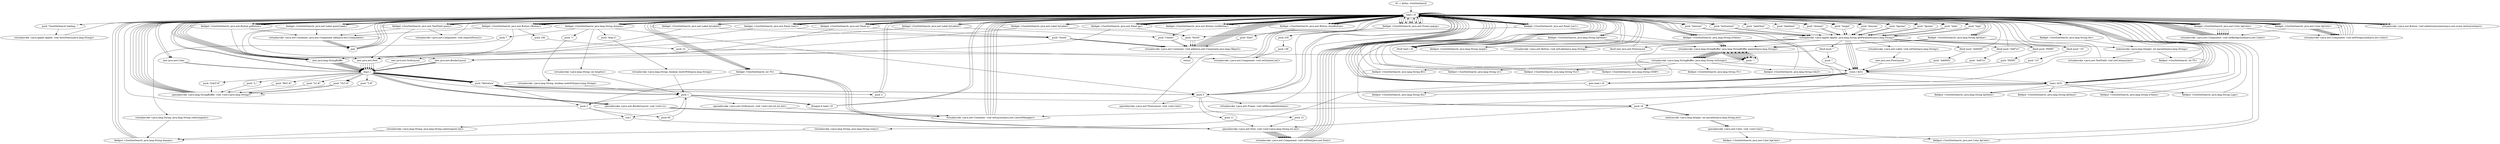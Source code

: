 digraph "" {
    "r0 := @this: GooSiteSearch"
    "load.r r0"
    "r0 := @this: GooSiteSearch"->"load.r r0";
    "push \"GooSiteSearch loading...\""
    "load.r r0"->"push \"GooSiteSearch loading...\"";
    "virtualinvoke <java.applet.Applet: void showStatus(java.lang.String)>"
    "push \"GooSiteSearch loading...\""->"virtualinvoke <java.applet.Applet: void showStatus(java.lang.String)>";
    "virtualinvoke <java.applet.Applet: void showStatus(java.lang.String)>"->"load.r r0";
    "push \"domain\""
    "load.r r0"->"push \"domain\"";
    "virtualinvoke <java.applet.Applet: java.lang.String getParameter(java.lang.String)>"
    "push \"domain\""->"virtualinvoke <java.applet.Applet: java.lang.String getParameter(java.lang.String)>";
    "ifnull load.r r0"
    "virtualinvoke <java.applet.Applet: java.lang.String getParameter(java.lang.String)>"->"ifnull load.r r0";
    "ifnull load.r r0"->"load.r r0";
    "load.r r0"->"load.r r0";
    "load.r r0"->"push \"domain\"";
    "push \"domain\""->"virtualinvoke <java.applet.Applet: java.lang.String getParameter(java.lang.String)>";
    "virtualinvoke <java.lang.String: java.lang.String trim()>"
    "virtualinvoke <java.applet.Applet: java.lang.String getParameter(java.lang.String)>"->"virtualinvoke <java.lang.String: java.lang.String trim()>";
    "fieldput <GooSiteSearch: java.lang.String domain>"
    "virtualinvoke <java.lang.String: java.lang.String trim()>"->"fieldput <GooSiteSearch: java.lang.String domain>";
    "fieldput <GooSiteSearch: java.lang.String domain>"->"load.r r0";
    "fieldget <GooSiteSearch: java.lang.String domain>"
    "load.r r0"->"fieldget <GooSiteSearch: java.lang.String domain>";
    "push \"http://\""
    "fieldget <GooSiteSearch: java.lang.String domain>"->"push \"http://\"";
    "virtualinvoke <java.lang.String: boolean startsWith(java.lang.String)>"
    "push \"http://\""->"virtualinvoke <java.lang.String: boolean startsWith(java.lang.String)>";
    "push 1"
    "virtualinvoke <java.lang.String: boolean startsWith(java.lang.String)>"->"push 1";
    "ifcmpne.b load.r r0"
    "push 1"->"ifcmpne.b load.r r0";
    "ifcmpne.b load.r r0"->"load.r r0";
    "load.r r0"->"load.r r0";
    "load.r r0"->"fieldget <GooSiteSearch: java.lang.String domain>";
    "push 7"
    "fieldget <GooSiteSearch: java.lang.String domain>"->"push 7";
    "virtualinvoke <java.lang.String: java.lang.String substring(int)>"
    "push 7"->"virtualinvoke <java.lang.String: java.lang.String substring(int)>";
    "virtualinvoke <java.lang.String: java.lang.String substring(int)>"->"fieldput <GooSiteSearch: java.lang.String domain>";
    "fieldput <GooSiteSearch: java.lang.String domain>"->"load.r r0";
    "load.r r0"->"fieldget <GooSiteSearch: java.lang.String domain>";
    "push \"/\""
    "fieldget <GooSiteSearch: java.lang.String domain>"->"push \"/\"";
    "virtualinvoke <java.lang.String: boolean endsWith(java.lang.String)>"
    "push \"/\""->"virtualinvoke <java.lang.String: boolean endsWith(java.lang.String)>";
    "virtualinvoke <java.lang.String: boolean endsWith(java.lang.String)>"->"push 1";
    "push 1"->"ifcmpne.b load.r r0";
    "ifcmpne.b load.r r0"->"load.r r0";
    "load.r r0"->"load.r r0";
    "load.r r0"->"fieldget <GooSiteSearch: java.lang.String domain>";
    "push 0"
    "fieldget <GooSiteSearch: java.lang.String domain>"->"push 0";
    "push 0"->"load.r r0";
    "load.r r0"->"fieldget <GooSiteSearch: java.lang.String domain>";
    "virtualinvoke <java.lang.String: int length()>"
    "fieldget <GooSiteSearch: java.lang.String domain>"->"virtualinvoke <java.lang.String: int length()>";
    "virtualinvoke <java.lang.String: int length()>"->"push 1";
    "sub.i"
    "push 1"->"sub.i";
    "virtualinvoke <java.lang.String: java.lang.String substring(int,int)>"
    "sub.i"->"virtualinvoke <java.lang.String: java.lang.String substring(int,int)>";
    "virtualinvoke <java.lang.String: java.lang.String substring(int,int)>"->"fieldput <GooSiteSearch: java.lang.String domain>";
    "fieldput <GooSiteSearch: java.lang.String domain>"->"load.r r0";
    "push \"target\""
    "load.r r0"->"push \"target\"";
    "push \"target\""->"virtualinvoke <java.applet.Applet: java.lang.String getParameter(java.lang.String)>";
    "virtualinvoke <java.applet.Applet: java.lang.String getParameter(java.lang.String)>"->"ifnull load.r r0";
    "ifnull load.r r0"->"load.r r0";
    "load.r r0"->"load.r r0";
    "load.r r0"->"push \"target\"";
    "push \"target\""->"virtualinvoke <java.applet.Applet: java.lang.String getParameter(java.lang.String)>";
    "fieldput <GooSiteSearch: java.lang.String target>"
    "virtualinvoke <java.applet.Applet: java.lang.String getParameter(java.lang.String)>"->"fieldput <GooSiteSearch: java.lang.String target>";
    "fieldput <GooSiteSearch: java.lang.String target>"->"load.r r0";
    "push \"boxsize\""
    "load.r r0"->"push \"boxsize\"";
    "push \"boxsize\""->"virtualinvoke <java.applet.Applet: java.lang.String getParameter(java.lang.String)>";
    "ifnull push \"10\""
    "virtualinvoke <java.applet.Applet: java.lang.String getParameter(java.lang.String)>"->"ifnull push \"10\"";
    "ifnull push \"10\""->"load.r r0";
    "load.r r0"->"push \"boxsize\"";
    "push \"boxsize\""->"virtualinvoke <java.applet.Applet: java.lang.String getParameter(java.lang.String)>";
    "store.r $r51"
    "virtualinvoke <java.applet.Applet: java.lang.String getParameter(java.lang.String)>"->"store.r $r51";
    "goto load.r r0"
    "store.r $r51"->"goto load.r r0";
    "goto load.r r0"->"load.r r0";
    "load.r $r51"
    "load.r r0"->"load.r $r51";
    "fieldput <GooSiteSearch: java.lang.String tbs>"
    "load.r $r51"->"fieldput <GooSiteSearch: java.lang.String tbs>";
    "fieldput <GooSiteSearch: java.lang.String tbs>"->"load.r r0";
    "fieldget <GooSiteSearch: java.awt.TextField query>"
    "load.r r0"->"fieldget <GooSiteSearch: java.awt.TextField query>";
    "fieldget <GooSiteSearch: java.awt.TextField query>"->"load.r r0";
    "fieldget <GooSiteSearch: java.lang.String tbs>"
    "load.r r0"->"fieldget <GooSiteSearch: java.lang.String tbs>";
    "staticinvoke <java.lang.Integer: int parseInt(java.lang.String)>"
    "fieldget <GooSiteSearch: java.lang.String tbs>"->"staticinvoke <java.lang.Integer: int parseInt(java.lang.String)>";
    "virtualinvoke <java.awt.TextField: void setColumns(int)>"
    "staticinvoke <java.lang.Integer: int parseInt(java.lang.String)>"->"virtualinvoke <java.awt.TextField: void setColumns(int)>";
    "virtualinvoke <java.awt.TextField: void setColumns(int)>"->"load.r r0";
    "push \"bgcolor\""
    "load.r r0"->"push \"bgcolor\"";
    "push \"bgcolor\""->"virtualinvoke <java.applet.Applet: java.lang.String getParameter(java.lang.String)>";
    "ifnull push \"f5f5f5\""
    "virtualinvoke <java.applet.Applet: java.lang.String getParameter(java.lang.String)>"->"ifnull push \"f5f5f5\"";
    "ifnull push \"f5f5f5\""->"load.r r0";
    "load.r r0"->"push \"bgcolor\"";
    "push \"bgcolor\""->"virtualinvoke <java.applet.Applet: java.lang.String getParameter(java.lang.String)>";
    "virtualinvoke <java.applet.Applet: java.lang.String getParameter(java.lang.String)>"->"store.r $r51";
    "store.r $r51"->"goto load.r r0";
    "goto load.r r0"->"load.r r0";
    "load.r r0"->"load.r $r51";
    "fieldput <GooSiteSearch: java.lang.String bgValue>"
    "load.r $r51"->"fieldput <GooSiteSearch: java.lang.String bgValue>";
    "fieldput <GooSiteSearch: java.lang.String bgValue>"->"load.r r0";
    "new java.awt.Color"
    "load.r r0"->"new java.awt.Color";
    "dup1.r"
    "new java.awt.Color"->"dup1.r";
    "dup1.r"->"load.r r0";
    "fieldget <GooSiteSearch: java.lang.String bgValue>"
    "load.r r0"->"fieldget <GooSiteSearch: java.lang.String bgValue>";
    "push 16"
    "fieldget <GooSiteSearch: java.lang.String bgValue>"->"push 16";
    "staticinvoke <java.lang.Integer: int parseInt(java.lang.String,int)>"
    "push 16"->"staticinvoke <java.lang.Integer: int parseInt(java.lang.String,int)>";
    "specialinvoke <java.awt.Color: void <init>(int)>"
    "staticinvoke <java.lang.Integer: int parseInt(java.lang.String,int)>"->"specialinvoke <java.awt.Color: void <init>(int)>";
    "fieldput <GooSiteSearch: java.awt.Color bgColor>"
    "specialinvoke <java.awt.Color: void <init>(int)>"->"fieldput <GooSiteSearch: java.awt.Color bgColor>";
    "fieldput <GooSiteSearch: java.awt.Color bgColor>"->"load.r r0";
    "new java.lang.StringBuffer"
    "load.r r0"->"new java.lang.StringBuffer";
    "new java.lang.StringBuffer"->"dup1.r";
    "push \"BGC:#\""
    "dup1.r"->"push \"BGC:#\"";
    "specialinvoke <java.lang.StringBuffer: void <init>(java.lang.String)>"
    "push \"BGC:#\""->"specialinvoke <java.lang.StringBuffer: void <init>(java.lang.String)>";
    "specialinvoke <java.lang.StringBuffer: void <init>(java.lang.String)>"->"load.r r0";
    "load.r r0"->"fieldget <GooSiteSearch: java.lang.String bgValue>";
    "virtualinvoke <java.lang.StringBuffer: java.lang.StringBuffer append(java.lang.String)>"
    "fieldget <GooSiteSearch: java.lang.String bgValue>"->"virtualinvoke <java.lang.StringBuffer: java.lang.StringBuffer append(java.lang.String)>";
    "push \";\""
    "virtualinvoke <java.lang.StringBuffer: java.lang.StringBuffer append(java.lang.String)>"->"push \";\"";
    "push \";\""->"virtualinvoke <java.lang.StringBuffer: java.lang.StringBuffer append(java.lang.String)>";
    "virtualinvoke <java.lang.StringBuffer: java.lang.String toString()>"
    "virtualinvoke <java.lang.StringBuffer: java.lang.StringBuffer append(java.lang.String)>"->"virtualinvoke <java.lang.StringBuffer: java.lang.String toString()>";
    "fieldput <GooSiteSearch: java.lang.String BG>"
    "virtualinvoke <java.lang.StringBuffer: java.lang.String toString()>"->"fieldput <GooSiteSearch: java.lang.String BG>";
    "fieldput <GooSiteSearch: java.lang.String BG>"->"load.r r0";
    "load.r r0"->"load.r r0";
    "fieldget <GooSiteSearch: java.awt.Color bgColor>"
    "load.r r0"->"fieldget <GooSiteSearch: java.awt.Color bgColor>";
    "virtualinvoke <java.awt.Component: void setBackground(java.awt.Color)>"
    "fieldget <GooSiteSearch: java.awt.Color bgColor>"->"virtualinvoke <java.awt.Component: void setBackground(java.awt.Color)>";
    "virtualinvoke <java.awt.Component: void setBackground(java.awt.Color)>"->"load.r r0";
    "push \"fgcolor\""
    "load.r r0"->"push \"fgcolor\"";
    "push \"fgcolor\""->"virtualinvoke <java.applet.Applet: java.lang.String getParameter(java.lang.String)>";
    "ifnull push \"4487cc\""
    "virtualinvoke <java.applet.Applet: java.lang.String getParameter(java.lang.String)>"->"ifnull push \"4487cc\"";
    "ifnull push \"4487cc\""->"load.r r0";
    "load.r r0"->"push \"fgcolor\"";
    "push \"fgcolor\""->"virtualinvoke <java.applet.Applet: java.lang.String getParameter(java.lang.String)>";
    "virtualinvoke <java.applet.Applet: java.lang.String getParameter(java.lang.String)>"->"store.r $r51";
    "store.r $r51"->"goto load.r r0";
    "goto load.r r0"->"load.r r0";
    "load.r r0"->"load.r $r51";
    "fieldput <GooSiteSearch: java.lang.String fgValue>"
    "load.r $r51"->"fieldput <GooSiteSearch: java.lang.String fgValue>";
    "fieldput <GooSiteSearch: java.lang.String fgValue>"->"load.r r0";
    "load.r r0"->"new java.awt.Color";
    "new java.awt.Color"->"dup1.r";
    "dup1.r"->"load.r r0";
    "fieldget <GooSiteSearch: java.lang.String fgValue>"
    "load.r r0"->"fieldget <GooSiteSearch: java.lang.String fgValue>";
    "fieldget <GooSiteSearch: java.lang.String fgValue>"->"push 16";
    "push 16"->"staticinvoke <java.lang.Integer: int parseInt(java.lang.String,int)>";
    "staticinvoke <java.lang.Integer: int parseInt(java.lang.String,int)>"->"specialinvoke <java.awt.Color: void <init>(int)>";
    "fieldput <GooSiteSearch: java.awt.Color fgColor>"
    "specialinvoke <java.awt.Color: void <init>(int)>"->"fieldput <GooSiteSearch: java.awt.Color fgColor>";
    "fieldput <GooSiteSearch: java.awt.Color fgColor>"->"load.r r0";
    "push \"links\""
    "load.r r0"->"push \"links\"";
    "push \"links\""->"virtualinvoke <java.applet.Applet: java.lang.String getParameter(java.lang.String)>";
    "ifnull push \"AA0000\""
    "virtualinvoke <java.applet.Applet: java.lang.String getParameter(java.lang.String)>"->"ifnull push \"AA0000\"";
    "ifnull push \"AA0000\""->"load.r r0";
    "load.r r0"->"push \"links\"";
    "push \"links\""->"virtualinvoke <java.applet.Applet: java.lang.String getParameter(java.lang.String)>";
    "virtualinvoke <java.applet.Applet: java.lang.String getParameter(java.lang.String)>"->"store.r $r51";
    "store.r $r51"->"goto load.r r0";
    "goto load.r r0"->"load.r r0";
    "load.r r0"->"load.r $r51";
    "fieldput <GooSiteSearch: java.lang.String lcValue>"
    "load.r $r51"->"fieldput <GooSiteSearch: java.lang.String lcValue>";
    "fieldput <GooSiteSearch: java.lang.String lcValue>"->"load.r r0";
    "load.r r0"->"new java.lang.StringBuffer";
    "new java.lang.StringBuffer"->"dup1.r";
    "push \"LC:#\""
    "dup1.r"->"push \"LC:#\"";
    "push \"LC:#\""->"specialinvoke <java.lang.StringBuffer: void <init>(java.lang.String)>";
    "specialinvoke <java.lang.StringBuffer: void <init>(java.lang.String)>"->"load.r r0";
    "fieldget <GooSiteSearch: java.lang.String lcValue>"
    "load.r r0"->"fieldget <GooSiteSearch: java.lang.String lcValue>";
    "fieldget <GooSiteSearch: java.lang.String lcValue>"->"virtualinvoke <java.lang.StringBuffer: java.lang.StringBuffer append(java.lang.String)>";
    "virtualinvoke <java.lang.StringBuffer: java.lang.StringBuffer append(java.lang.String)>"->"push \";\"";
    "push \";\""->"virtualinvoke <java.lang.StringBuffer: java.lang.StringBuffer append(java.lang.String)>";
    "virtualinvoke <java.lang.StringBuffer: java.lang.StringBuffer append(java.lang.String)>"->"virtualinvoke <java.lang.StringBuffer: java.lang.String toString()>";
    "fieldput <GooSiteSearch: java.lang.String LC>"
    "virtualinvoke <java.lang.StringBuffer: java.lang.String toString()>"->"fieldput <GooSiteSearch: java.lang.String LC>";
    "fieldput <GooSiteSearch: java.lang.String LC>"->"load.r r0";
    "load.r r0"->"new java.lang.StringBuffer";
    "new java.lang.StringBuffer"->"dup1.r";
    "push \"VLC:#\""
    "dup1.r"->"push \"VLC:#\"";
    "push \"VLC:#\""->"specialinvoke <java.lang.StringBuffer: void <init>(java.lang.String)>";
    "specialinvoke <java.lang.StringBuffer: void <init>(java.lang.String)>"->"load.r r0";
    "load.r r0"->"fieldget <GooSiteSearch: java.lang.String lcValue>";
    "fieldget <GooSiteSearch: java.lang.String lcValue>"->"virtualinvoke <java.lang.StringBuffer: java.lang.StringBuffer append(java.lang.String)>";
    "virtualinvoke <java.lang.StringBuffer: java.lang.StringBuffer append(java.lang.String)>"->"push \";\"";
    "push \";\""->"virtualinvoke <java.lang.StringBuffer: java.lang.StringBuffer append(java.lang.String)>";
    "virtualinvoke <java.lang.StringBuffer: java.lang.StringBuffer append(java.lang.String)>"->"virtualinvoke <java.lang.StringBuffer: java.lang.String toString()>";
    "fieldput <GooSiteSearch: java.lang.String VLC>"
    "virtualinvoke <java.lang.StringBuffer: java.lang.String toString()>"->"fieldput <GooSiteSearch: java.lang.String VLC>";
    "fieldput <GooSiteSearch: java.lang.String VLC>"->"load.r r0";
    "load.r r0"->"new java.lang.StringBuffer";
    "new java.lang.StringBuffer"->"dup1.r";
    "dup1.r"->"push \"VLC:#\"";
    "push \"VLC:#\""->"specialinvoke <java.lang.StringBuffer: void <init>(java.lang.String)>";
    "specialinvoke <java.lang.StringBuffer: void <init>(java.lang.String)>"->"load.r r0";
    "load.r r0"->"fieldget <GooSiteSearch: java.lang.String lcValue>";
    "fieldget <GooSiteSearch: java.lang.String lcValue>"->"virtualinvoke <java.lang.StringBuffer: java.lang.StringBuffer append(java.lang.String)>";
    "virtualinvoke <java.lang.StringBuffer: java.lang.StringBuffer append(java.lang.String)>"->"push \";\"";
    "push \";\""->"virtualinvoke <java.lang.StringBuffer: java.lang.StringBuffer append(java.lang.String)>";
    "virtualinvoke <java.lang.StringBuffer: java.lang.StringBuffer append(java.lang.String)>"->"virtualinvoke <java.lang.StringBuffer: java.lang.String toString()>";
    "fieldput <GooSiteSearch: java.lang.String GIMP>"
    "virtualinvoke <java.lang.StringBuffer: java.lang.String toString()>"->"fieldput <GooSiteSearch: java.lang.String GIMP>";
    "fieldput <GooSiteSearch: java.lang.String GIMP>"->"load.r r0";
    "load.r r0"->"new java.lang.StringBuffer";
    "new java.lang.StringBuffer"->"dup1.r";
    "push \"T:#\""
    "dup1.r"->"push \"T:#\"";
    "push \"T:#\""->"specialinvoke <java.lang.StringBuffer: void <init>(java.lang.String)>";
    "specialinvoke <java.lang.StringBuffer: void <init>(java.lang.String)>"->"load.r r0";
    "load.r r0"->"fieldget <GooSiteSearch: java.lang.String fgValue>";
    "fieldget <GooSiteSearch: java.lang.String fgValue>"->"virtualinvoke <java.lang.StringBuffer: java.lang.StringBuffer append(java.lang.String)>";
    "virtualinvoke <java.lang.StringBuffer: java.lang.StringBuffer append(java.lang.String)>"->"push \";\"";
    "push \";\""->"virtualinvoke <java.lang.StringBuffer: java.lang.StringBuffer append(java.lang.String)>";
    "virtualinvoke <java.lang.StringBuffer: java.lang.StringBuffer append(java.lang.String)>"->"virtualinvoke <java.lang.StringBuffer: java.lang.String toString()>";
    "fieldput <GooSiteSearch: java.lang.String TC>"
    "virtualinvoke <java.lang.StringBuffer: java.lang.String toString()>"->"fieldput <GooSiteSearch: java.lang.String TC>";
    "fieldput <GooSiteSearch: java.lang.String TC>"->"load.r r0";
    "load.r r0"->"new java.lang.StringBuffer";
    "new java.lang.StringBuffer"->"dup1.r";
    "push \"GALT:#\""
    "dup1.r"->"push \"GALT:#\"";
    "push \"GALT:#\""->"specialinvoke <java.lang.StringBuffer: void <init>(java.lang.String)>";
    "specialinvoke <java.lang.StringBuffer: void <init>(java.lang.String)>"->"load.r r0";
    "load.r r0"->"fieldget <GooSiteSearch: java.lang.String fgValue>";
    "fieldget <GooSiteSearch: java.lang.String fgValue>"->"virtualinvoke <java.lang.StringBuffer: java.lang.StringBuffer append(java.lang.String)>";
    "virtualinvoke <java.lang.StringBuffer: java.lang.StringBuffer append(java.lang.String)>"->"push \";\"";
    "push \";\""->"virtualinvoke <java.lang.StringBuffer: java.lang.StringBuffer append(java.lang.String)>";
    "virtualinvoke <java.lang.StringBuffer: java.lang.StringBuffer append(java.lang.String)>"->"virtualinvoke <java.lang.StringBuffer: java.lang.String toString()>";
    "fieldput <GooSiteSearch: java.lang.String GALT>"
    "virtualinvoke <java.lang.StringBuffer: java.lang.String toString()>"->"fieldput <GooSiteSearch: java.lang.String GALT>";
    "fieldput <GooSiteSearch: java.lang.String GALT>"->"load.r r0";
    "push \"logo\""
    "load.r r0"->"push \"logo\"";
    "push \"logo\""->"virtualinvoke <java.applet.Applet: java.lang.String getParameter(java.lang.String)>";
    "ifnull push \"\""
    "virtualinvoke <java.applet.Applet: java.lang.String getParameter(java.lang.String)>"->"ifnull push \"\"";
    "ifnull push \"\""->"new java.lang.StringBuffer";
    "new java.lang.StringBuffer"->"dup1.r";
    "push \"L:\""
    "dup1.r"->"push \"L:\"";
    "push \"L:\""->"specialinvoke <java.lang.StringBuffer: void <init>(java.lang.String)>";
    "specialinvoke <java.lang.StringBuffer: void <init>(java.lang.String)>"->"load.r r0";
    "load.r r0"->"push \"logo\"";
    "push \"logo\""->"virtualinvoke <java.applet.Applet: java.lang.String getParameter(java.lang.String)>";
    "virtualinvoke <java.applet.Applet: java.lang.String getParameter(java.lang.String)>"->"virtualinvoke <java.lang.StringBuffer: java.lang.StringBuffer append(java.lang.String)>";
    "virtualinvoke <java.lang.StringBuffer: java.lang.StringBuffer append(java.lang.String)>"->"push \";\"";
    "push \";\""->"virtualinvoke <java.lang.StringBuffer: java.lang.StringBuffer append(java.lang.String)>";
    "virtualinvoke <java.lang.StringBuffer: java.lang.StringBuffer append(java.lang.String)>"->"virtualinvoke <java.lang.StringBuffer: java.lang.String toString()>";
    "virtualinvoke <java.lang.StringBuffer: java.lang.String toString()>"->"store.r $r51";
    "store.r $r51"->"goto load.r r0";
    "goto load.r r0"->"load.r r0";
    "load.r r0"->"load.r $r51";
    "fieldput <GooSiteSearch: java.lang.String Logo>"
    "load.r $r51"->"fieldput <GooSiteSearch: java.lang.String Logo>";
    "fieldput <GooSiteSearch: java.lang.String Logo>"->"load.r r0";
    "push \"textsize\""
    "load.r r0"->"push \"textsize\"";
    "push \"textsize\""->"virtualinvoke <java.applet.Applet: java.lang.String getParameter(java.lang.String)>";
    "virtualinvoke <java.applet.Applet: java.lang.String getParameter(java.lang.String)>"->"ifnull load.r r0";
    "ifnull load.r r0"->"load.r r0";
    "load.r r0"->"load.r r0";
    "load.r r0"->"push \"textsize\"";
    "push \"textsize\""->"virtualinvoke <java.applet.Applet: java.lang.String getParameter(java.lang.String)>";
    "virtualinvoke <java.applet.Applet: java.lang.String getParameter(java.lang.String)>"->"staticinvoke <java.lang.Integer: int parseInt(java.lang.String)>";
    "fieldput <GooSiteSearch: int TS>"
    "staticinvoke <java.lang.Integer: int parseInt(java.lang.String)>"->"fieldput <GooSiteSearch: int TS>";
    "fieldput <GooSiteSearch: int TS>"->"load.r r0";
    "push \"buttontext\""
    "load.r r0"->"push \"buttontext\"";
    "push \"buttontext\""->"virtualinvoke <java.applet.Applet: java.lang.String getParameter(java.lang.String)>";
    "virtualinvoke <java.applet.Applet: java.lang.String getParameter(java.lang.String)>"->"ifnull load.r r0";
    "ifnull load.r r0"->"load.r r0";
    "fieldget <GooSiteSearch: java.awt.Button goButton>"
    "load.r r0"->"fieldget <GooSiteSearch: java.awt.Button goButton>";
    "fieldget <GooSiteSearch: java.awt.Button goButton>"->"load.r r0";
    "load.r r0"->"push \"buttontext\"";
    "push \"buttontext\""->"virtualinvoke <java.applet.Applet: java.lang.String getParameter(java.lang.String)>";
    "virtualinvoke <java.awt.Button: void setLabel(java.lang.String)>"
    "virtualinvoke <java.applet.Applet: java.lang.String getParameter(java.lang.String)>"->"virtualinvoke <java.awt.Button: void setLabel(java.lang.String)>";
    "virtualinvoke <java.awt.Button: void setLabel(java.lang.String)>"->"load.r r0";
    "push \"labelText\""
    "load.r r0"->"push \"labelText\"";
    "push \"labelText\""->"virtualinvoke <java.applet.Applet: java.lang.String getParameter(java.lang.String)>";
    "ifnull new java.awt.FlowLayout"
    "virtualinvoke <java.applet.Applet: java.lang.String getParameter(java.lang.String)>"->"ifnull new java.awt.FlowLayout";
    "ifnull new java.awt.FlowLayout"->"load.r r0";
    "fieldget <GooSiteSearch: java.awt.Label queryLabel>"
    "load.r r0"->"fieldget <GooSiteSearch: java.awt.Label queryLabel>";
    "fieldget <GooSiteSearch: java.awt.Label queryLabel>"->"load.r r0";
    "push \"labeltext\""
    "load.r r0"->"push \"labeltext\"";
    "push \"labeltext\""->"virtualinvoke <java.applet.Applet: java.lang.String getParameter(java.lang.String)>";
    "virtualinvoke <java.awt.Label: void setText(java.lang.String)>"
    "virtualinvoke <java.applet.Applet: java.lang.String getParameter(java.lang.String)>"->"virtualinvoke <java.awt.Label: void setText(java.lang.String)>";
    "new java.awt.FlowLayout"
    "virtualinvoke <java.awt.Label: void setText(java.lang.String)>"->"new java.awt.FlowLayout";
    "new java.awt.FlowLayout"->"store.r $r51";
    "store.r $r51"->"load.r $r51";
    "load.r $r51"->"push 0";
    "specialinvoke <java.awt.FlowLayout: void <init>(int)>"
    "push 0"->"specialinvoke <java.awt.FlowLayout: void <init>(int)>";
    "specialinvoke <java.awt.FlowLayout: void <init>(int)>"->"load.r r0";
    "fieldget <GooSiteSearch: java.awt.Panel row1>"
    "load.r r0"->"fieldget <GooSiteSearch: java.awt.Panel row1>";
    "fieldget <GooSiteSearch: java.awt.Panel row1>"->"load.r $r51";
    "virtualinvoke <java.awt.Container: void setLayout(java.awt.LayoutManager)>"
    "load.r $r51"->"virtualinvoke <java.awt.Container: void setLayout(java.awt.LayoutManager)>";
    "virtualinvoke <java.awt.Container: void setLayout(java.awt.LayoutManager)>"->"load.r r0";
    "load.r r0"->"fieldget <GooSiteSearch: java.awt.Label queryLabel>";
    "new java.awt.Font"
    "fieldget <GooSiteSearch: java.awt.Label queryLabel>"->"new java.awt.Font";
    "new java.awt.Font"->"dup1.r";
    "push \"Helvetica\""
    "dup1.r"->"push \"Helvetica\"";
    "push 3"
    "push \"Helvetica\""->"push 3";
    "push 3"->"load.r r0";
    "fieldget <GooSiteSearch: int TS>"
    "load.r r0"->"fieldget <GooSiteSearch: int TS>";
    "specialinvoke <java.awt.Font: void <init>(java.lang.String,int,int)>"
    "fieldget <GooSiteSearch: int TS>"->"specialinvoke <java.awt.Font: void <init>(java.lang.String,int,int)>";
    "virtualinvoke <java.awt.Component: void setFont(java.awt.Font)>"
    "specialinvoke <java.awt.Font: void <init>(java.lang.String,int,int)>"->"virtualinvoke <java.awt.Component: void setFont(java.awt.Font)>";
    "virtualinvoke <java.awt.Component: void setFont(java.awt.Font)>"->"load.r r0";
    "load.r r0"->"fieldget <GooSiteSearch: java.awt.Panel row1>";
    "fieldget <GooSiteSearch: java.awt.Panel row1>"->"load.r r0";
    "load.r r0"->"fieldget <GooSiteSearch: java.awt.Label queryLabel>";
    "virtualinvoke <java.awt.Container: java.awt.Component add(java.awt.Component)>"
    "fieldget <GooSiteSearch: java.awt.Label queryLabel>"->"virtualinvoke <java.awt.Container: java.awt.Component add(java.awt.Component)>";
    "pop"
    "virtualinvoke <java.awt.Container: java.awt.Component add(java.awt.Component)>"->"pop";
    "pop"->"load.r r0";
    "load.r r0"->"fieldget <GooSiteSearch: java.awt.TextField query>";
    "fieldget <GooSiteSearch: java.awt.TextField query>"->"new java.awt.Font";
    "new java.awt.Font"->"dup1.r";
    "dup1.r"->"push \"Helvetica\"";
    "push \"Helvetica\""->"push 0";
    "push 0"->"load.r r0";
    "load.r r0"->"fieldget <GooSiteSearch: int TS>";
    "fieldget <GooSiteSearch: int TS>"->"specialinvoke <java.awt.Font: void <init>(java.lang.String,int,int)>";
    "specialinvoke <java.awt.Font: void <init>(java.lang.String,int,int)>"->"virtualinvoke <java.awt.Component: void setFont(java.awt.Font)>";
    "virtualinvoke <java.awt.Component: void setFont(java.awt.Font)>"->"load.r r0";
    "load.r r0"->"fieldget <GooSiteSearch: java.awt.Panel row1>";
    "fieldget <GooSiteSearch: java.awt.Panel row1>"->"load.r r0";
    "load.r r0"->"fieldget <GooSiteSearch: java.awt.TextField query>";
    "fieldget <GooSiteSearch: java.awt.TextField query>"->"virtualinvoke <java.awt.Container: java.awt.Component add(java.awt.Component)>";
    "virtualinvoke <java.awt.Container: java.awt.Component add(java.awt.Component)>"->"pop";
    "pop"->"load.r r0";
    "fieldget <GooSiteSearch: java.awt.Panel row2>"
    "load.r r0"->"fieldget <GooSiteSearch: java.awt.Panel row2>";
    "new java.awt.GridLayout"
    "fieldget <GooSiteSearch: java.awt.Panel row2>"->"new java.awt.GridLayout";
    "new java.awt.GridLayout"->"dup1.r";
    "dup1.r"->"push 1";
    "push 2"
    "push 1"->"push 2";
    "push 60"
    "push 2"->"push 60";
    "push 60"->"push 1";
    "specialinvoke <java.awt.GridLayout: void <init>(int,int,int,int)>"
    "push 1"->"specialinvoke <java.awt.GridLayout: void <init>(int,int,int,int)>";
    "specialinvoke <java.awt.GridLayout: void <init>(int,int,int,int)>"->"virtualinvoke <java.awt.Container: void setLayout(java.awt.LayoutManager)>";
    "virtualinvoke <java.awt.Container: void setLayout(java.awt.LayoutManager)>"->"load.r r0";
    "load.r r0"->"fieldget <GooSiteSearch: java.awt.Button goButton>";
    "fieldget <GooSiteSearch: java.awt.Button goButton>"->"new java.awt.Font";
    "new java.awt.Font"->"dup1.r";
    "dup1.r"->"push \"Helvetica\"";
    "push \"Helvetica\""->"push 3";
    "push 3"->"load.r r0";
    "load.r r0"->"fieldget <GooSiteSearch: int TS>";
    "fieldget <GooSiteSearch: int TS>"->"specialinvoke <java.awt.Font: void <init>(java.lang.String,int,int)>";
    "specialinvoke <java.awt.Font: void <init>(java.lang.String,int,int)>"->"virtualinvoke <java.awt.Component: void setFont(java.awt.Font)>";
    "virtualinvoke <java.awt.Component: void setFont(java.awt.Font)>"->"load.r r0";
    "fieldget <GooSiteSearch: java.awt.Button vButton>"
    "load.r r0"->"fieldget <GooSiteSearch: java.awt.Button vButton>";
    "fieldget <GooSiteSearch: java.awt.Button vButton>"->"new java.awt.Font";
    "new java.awt.Font"->"dup1.r";
    "dup1.r"->"push \"Helvetica\"";
    "push \"Helvetica\""->"push 2";
    "push 2"->"load.r r0";
    "load.r r0"->"fieldget <GooSiteSearch: int TS>";
    "fieldget <GooSiteSearch: int TS>"->"push 2";
    "push 2"->"sub.i";
    "sub.i"->"specialinvoke <java.awt.Font: void <init>(java.lang.String,int,int)>";
    "specialinvoke <java.awt.Font: void <init>(java.lang.String,int,int)>"->"virtualinvoke <java.awt.Component: void setFont(java.awt.Font)>";
    "virtualinvoke <java.awt.Component: void setFont(java.awt.Font)>"->"load.r r0";
    "load.r r0"->"fieldget <GooSiteSearch: java.awt.Panel row2>";
    "fieldget <GooSiteSearch: java.awt.Panel row2>"->"load.r r0";
    "load.r r0"->"fieldget <GooSiteSearch: java.awt.Button vButton>";
    "fieldget <GooSiteSearch: java.awt.Button vButton>"->"virtualinvoke <java.awt.Container: java.awt.Component add(java.awt.Component)>";
    "virtualinvoke <java.awt.Container: java.awt.Component add(java.awt.Component)>"->"pop";
    "pop"->"load.r r0";
    "load.r r0"->"fieldget <GooSiteSearch: java.awt.Panel row2>";
    "fieldget <GooSiteSearch: java.awt.Panel row2>"->"load.r r0";
    "load.r r0"->"fieldget <GooSiteSearch: java.awt.Button goButton>";
    "fieldget <GooSiteSearch: java.awt.Button goButton>"->"virtualinvoke <java.awt.Container: java.awt.Component add(java.awt.Component)>";
    "virtualinvoke <java.awt.Container: java.awt.Component add(java.awt.Component)>"->"pop";
    "pop"->"load.r r0";
    "fieldget <GooSiteSearch: java.awt.Panel p>"
    "load.r r0"->"fieldget <GooSiteSearch: java.awt.Panel p>";
    "new java.awt.BorderLayout"
    "fieldget <GooSiteSearch: java.awt.Panel p>"->"new java.awt.BorderLayout";
    "new java.awt.BorderLayout"->"dup1.r";
    "specialinvoke <java.awt.BorderLayout: void <init>()>"
    "dup1.r"->"specialinvoke <java.awt.BorderLayout: void <init>()>";
    "specialinvoke <java.awt.BorderLayout: void <init>()>"->"virtualinvoke <java.awt.Container: void setLayout(java.awt.LayoutManager)>";
    "virtualinvoke <java.awt.Container: void setLayout(java.awt.LayoutManager)>"->"load.r r0";
    "load.r r0"->"fieldget <GooSiteSearch: java.awt.Panel p>";
    "fieldget <GooSiteSearch: java.awt.Panel p>"->"load.r r0";
    "load.r r0"->"fieldget <GooSiteSearch: java.awt.Panel row1>";
    "push \"North\""
    "fieldget <GooSiteSearch: java.awt.Panel row1>"->"push \"North\"";
    "virtualinvoke <java.awt.Container: void add(java.awt.Component,java.lang.Object)>"
    "push \"North\""->"virtualinvoke <java.awt.Container: void add(java.awt.Component,java.lang.Object)>";
    "virtualinvoke <java.awt.Container: void add(java.awt.Component,java.lang.Object)>"->"load.r r0";
    "load.r r0"->"fieldget <GooSiteSearch: java.awt.Panel p>";
    "fieldget <GooSiteSearch: java.awt.Panel p>"->"load.r r0";
    "load.r r0"->"fieldget <GooSiteSearch: java.awt.Panel row2>";
    "push \"South\""
    "fieldget <GooSiteSearch: java.awt.Panel row2>"->"push \"South\"";
    "push \"South\""->"virtualinvoke <java.awt.Container: void add(java.awt.Component,java.lang.Object)>";
    "virtualinvoke <java.awt.Container: void add(java.awt.Component,java.lang.Object)>"->"load.r r0";
    "load.r r0"->"new java.awt.BorderLayout";
    "new java.awt.BorderLayout"->"dup1.r";
    "dup1.r"->"specialinvoke <java.awt.BorderLayout: void <init>()>";
    "specialinvoke <java.awt.BorderLayout: void <init>()>"->"virtualinvoke <java.awt.Container: void setLayout(java.awt.LayoutManager)>";
    "virtualinvoke <java.awt.Container: void setLayout(java.awt.LayoutManager)>"->"load.r r0";
    "load.r r0"->"load.r r0";
    "load.r r0"->"fieldget <GooSiteSearch: java.awt.Panel p>";
    "fieldget <GooSiteSearch: java.awt.Panel p>"->"push \"South\"";
    "push \"South\""->"virtualinvoke <java.awt.Container: void add(java.awt.Component,java.lang.Object)>";
    "virtualinvoke <java.awt.Container: void add(java.awt.Component,java.lang.Object)>"->"load.r r0";
    "load.r r0"->"fieldget <GooSiteSearch: java.awt.Button goButton>";
    "fieldget <GooSiteSearch: java.awt.Button goButton>"->"load.r r0";
    "virtualinvoke <java.awt.Button: void addActionListener(java.awt.event.ActionListener)>"
    "load.r r0"->"virtualinvoke <java.awt.Button: void addActionListener(java.awt.event.ActionListener)>";
    "virtualinvoke <java.awt.Button: void addActionListener(java.awt.event.ActionListener)>"->"load.r r0";
    "load.r r0"->"fieldget <GooSiteSearch: java.awt.Button vButton>";
    "fieldget <GooSiteSearch: java.awt.Button vButton>"->"load.r r0";
    "load.r r0"->"virtualinvoke <java.awt.Button: void addActionListener(java.awt.event.ActionListener)>";
    "virtualinvoke <java.awt.Button: void addActionListener(java.awt.event.ActionListener)>"->"load.r r0";
    "fieldget <GooSiteSearch: java.awt.Button visitButton>"
    "load.r r0"->"fieldget <GooSiteSearch: java.awt.Button visitButton>";
    "fieldget <GooSiteSearch: java.awt.Button visitButton>"->"load.r r0";
    "load.r r0"->"virtualinvoke <java.awt.Button: void addActionListener(java.awt.event.ActionListener)>";
    "virtualinvoke <java.awt.Button: void addActionListener(java.awt.event.ActionListener)>"->"load.r r0";
    "fieldget <GooSiteSearch: java.awt.Button closeButton>"
    "load.r r0"->"fieldget <GooSiteSearch: java.awt.Button closeButton>";
    "fieldget <GooSiteSearch: java.awt.Button closeButton>"->"load.r r0";
    "load.r r0"->"virtualinvoke <java.awt.Button: void addActionListener(java.awt.event.ActionListener)>";
    "virtualinvoke <java.awt.Button: void addActionListener(java.awt.event.ActionListener)>"->"load.r r0";
    "load.r r0"->"load.r r0";
    "load.r r0"->"fieldget <GooSiteSearch: java.awt.Color bgColor>";
    "fieldget <GooSiteSearch: java.awt.Color bgColor>"->"virtualinvoke <java.awt.Component: void setBackground(java.awt.Color)>";
    "virtualinvoke <java.awt.Component: void setBackground(java.awt.Color)>"->"load.r r0";
    "load.r r0"->"load.r r0";
    "fieldget <GooSiteSearch: java.awt.Color fgColor>"
    "load.r r0"->"fieldget <GooSiteSearch: java.awt.Color fgColor>";
    "virtualinvoke <java.awt.Component: void setForeground(java.awt.Color)>"
    "fieldget <GooSiteSearch: java.awt.Color fgColor>"->"virtualinvoke <java.awt.Component: void setForeground(java.awt.Color)>";
    "virtualinvoke <java.awt.Component: void setForeground(java.awt.Color)>"->"load.r r0";
    "load.r r0"->"fieldget <GooSiteSearch: java.awt.Button goButton>";
    "fieldget <GooSiteSearch: java.awt.Button goButton>"->"load.r r0";
    "load.r r0"->"fieldget <GooSiteSearch: java.awt.Color fgColor>";
    "fieldget <GooSiteSearch: java.awt.Color fgColor>"->"virtualinvoke <java.awt.Component: void setBackground(java.awt.Color)>";
    "virtualinvoke <java.awt.Component: void setBackground(java.awt.Color)>"->"load.r r0";
    "load.r r0"->"fieldget <GooSiteSearch: java.awt.Button goButton>";
    "fieldget <GooSiteSearch: java.awt.Button goButton>"->"load.r r0";
    "load.r r0"->"fieldget <GooSiteSearch: java.awt.Color bgColor>";
    "fieldget <GooSiteSearch: java.awt.Color bgColor>"->"virtualinvoke <java.awt.Component: void setForeground(java.awt.Color)>";
    "virtualinvoke <java.awt.Component: void setForeground(java.awt.Color)>"->"load.r r0";
    "load.r r0"->"fieldget <GooSiteSearch: java.awt.Button vButton>";
    "fieldget <GooSiteSearch: java.awt.Button vButton>"->"load.r r0";
    "load.r r0"->"fieldget <GooSiteSearch: java.awt.Color bgColor>";
    "fieldget <GooSiteSearch: java.awt.Color bgColor>"->"virtualinvoke <java.awt.Component: void setBackground(java.awt.Color)>";
    "virtualinvoke <java.awt.Component: void setBackground(java.awt.Color)>"->"load.r r0";
    "load.r r0"->"fieldget <GooSiteSearch: java.awt.Button vButton>";
    "fieldget <GooSiteSearch: java.awt.Button vButton>"->"load.r r0";
    "load.r r0"->"fieldget <GooSiteSearch: java.awt.Color fgColor>";
    "fieldget <GooSiteSearch: java.awt.Color fgColor>"->"virtualinvoke <java.awt.Component: void setForeground(java.awt.Color)>";
    "virtualinvoke <java.awt.Component: void setForeground(java.awt.Color)>"->"load.r r0";
    "load.r r0"->"fieldget <GooSiteSearch: java.awt.Button vButton>";
    "push 100"
    "fieldget <GooSiteSearch: java.awt.Button vButton>"->"push 100";
    "push 15"
    "push 100"->"push 15";
    "virtualinvoke <java.awt.Component: void setSize(int,int)>"
    "push 15"->"virtualinvoke <java.awt.Component: void setSize(int,int)>";
    "virtualinvoke <java.awt.Component: void setSize(int,int)>"->"load.r r0";
    "load.r r0"->"fieldget <GooSiteSearch: java.awt.TextField query>";
    "virtualinvoke <java.awt.Component: void requestFocus()>"
    "fieldget <GooSiteSearch: java.awt.TextField query>"->"virtualinvoke <java.awt.Component: void requestFocus()>";
    "virtualinvoke <java.awt.Component: void requestFocus()>"->"load.r r0";
    "fieldget <GooSiteSearch: java.awt.Panel pp>"
    "load.r r0"->"fieldget <GooSiteSearch: java.awt.Panel pp>";
    "fieldget <GooSiteSearch: java.awt.Panel pp>"->"new java.awt.BorderLayout";
    "new java.awt.BorderLayout"->"dup1.r";
    "dup1.r"->"specialinvoke <java.awt.BorderLayout: void <init>()>";
    "specialinvoke <java.awt.BorderLayout: void <init>()>"->"virtualinvoke <java.awt.Container: void setLayout(java.awt.LayoutManager)>";
    "virtualinvoke <java.awt.Container: void setLayout(java.awt.LayoutManager)>"->"load.r r0";
    "fieldget <GooSiteSearch: java.awt.Frame popup>"
    "load.r r0"->"fieldget <GooSiteSearch: java.awt.Frame popup>";
    "push 230"
    "fieldget <GooSiteSearch: java.awt.Frame popup>"->"push 230";
    "push 138"
    "push 230"->"push 138";
    "push 138"->"virtualinvoke <java.awt.Component: void setSize(int,int)>";
    "virtualinvoke <java.awt.Component: void setSize(int,int)>"->"load.r r0";
    "load.r r0"->"fieldget <GooSiteSearch: java.awt.Frame popup>";
    "fieldget <GooSiteSearch: java.awt.Frame popup>"->"load.r r0";
    "load.r r0"->"fieldget <GooSiteSearch: java.awt.Color bgColor>";
    "fieldget <GooSiteSearch: java.awt.Color bgColor>"->"virtualinvoke <java.awt.Component: void setBackground(java.awt.Color)>";
    "virtualinvoke <java.awt.Component: void setBackground(java.awt.Color)>"->"load.r r0";
    "load.r r0"->"fieldget <GooSiteSearch: java.awt.Frame popup>";
    "fieldget <GooSiteSearch: java.awt.Frame popup>"->"load.r r0";
    "load.r r0"->"fieldget <GooSiteSearch: java.awt.Color fgColor>";
    "fieldget <GooSiteSearch: java.awt.Color fgColor>"->"virtualinvoke <java.awt.Component: void setForeground(java.awt.Color)>";
    "virtualinvoke <java.awt.Component: void setForeground(java.awt.Color)>"->"load.r r0";
    "load.r r0"->"fieldget <GooSiteSearch: java.awt.Frame popup>";
    "fieldget <GooSiteSearch: java.awt.Frame popup>"->"push 0";
    "virtualinvoke <java.awt.Frame: void setResizable(boolean)>"
    "push 0"->"virtualinvoke <java.awt.Frame: void setResizable(boolean)>";
    "virtualinvoke <java.awt.Frame: void setResizable(boolean)>"->"load.r r0";
    "fieldget <GooSiteSearch: java.awt.Label byLabel>"
    "load.r r0"->"fieldget <GooSiteSearch: java.awt.Label byLabel>";
    "fieldget <GooSiteSearch: java.awt.Label byLabel>"->"new java.awt.Font";
    "new java.awt.Font"->"dup1.r";
    "dup1.r"->"push \"Helvetica\"";
    "push \"Helvetica\""->"push 1";
    "push 1"->"push 16";
    "push 16"->"specialinvoke <java.awt.Font: void <init>(java.lang.String,int,int)>";
    "specialinvoke <java.awt.Font: void <init>(java.lang.String,int,int)>"->"virtualinvoke <java.awt.Component: void setFont(java.awt.Font)>";
    "virtualinvoke <java.awt.Component: void setFont(java.awt.Font)>"->"load.r r0";
    "fieldget <GooSiteSearch: java.awt.Label byLabel2>"
    "load.r r0"->"fieldget <GooSiteSearch: java.awt.Label byLabel2>";
    "fieldget <GooSiteSearch: java.awt.Label byLabel2>"->"new java.awt.Font";
    "new java.awt.Font"->"dup1.r";
    "dup1.r"->"push \"Helvetica\"";
    "push \"Helvetica\""->"push 0";
    "push 13"
    "push 0"->"push 13";
    "push 13"->"specialinvoke <java.awt.Font: void <init>(java.lang.String,int,int)>";
    "specialinvoke <java.awt.Font: void <init>(java.lang.String,int,int)>"->"virtualinvoke <java.awt.Component: void setFont(java.awt.Font)>";
    "virtualinvoke <java.awt.Component: void setFont(java.awt.Font)>"->"load.r r0";
    "fieldget <GooSiteSearch: java.awt.Label byLabel3>"
    "load.r r0"->"fieldget <GooSiteSearch: java.awt.Label byLabel3>";
    "fieldget <GooSiteSearch: java.awt.Label byLabel3>"->"new java.awt.Font";
    "new java.awt.Font"->"dup1.r";
    "dup1.r"->"push \"Helvetica\"";
    "push \"Helvetica\""->"push 0";
    "push 11"
    "push 0"->"push 11";
    "push 11"->"specialinvoke <java.awt.Font: void <init>(java.lang.String,int,int)>";
    "specialinvoke <java.awt.Font: void <init>(java.lang.String,int,int)>"->"virtualinvoke <java.awt.Component: void setFont(java.awt.Font)>";
    "virtualinvoke <java.awt.Component: void setFont(java.awt.Font)>"->"load.r r0";
    "load.r r0"->"fieldget <GooSiteSearch: java.awt.Button visitButton>";
    "fieldget <GooSiteSearch: java.awt.Button visitButton>"->"load.r r0";
    "load.r r0"->"fieldget <GooSiteSearch: java.awt.Color bgColor>";
    "fieldget <GooSiteSearch: java.awt.Color bgColor>"->"virtualinvoke <java.awt.Component: void setBackground(java.awt.Color)>";
    "virtualinvoke <java.awt.Component: void setBackground(java.awt.Color)>"->"load.r r0";
    "load.r r0"->"fieldget <GooSiteSearch: java.awt.Button visitButton>";
    "fieldget <GooSiteSearch: java.awt.Button visitButton>"->"load.r r0";
    "load.r r0"->"fieldget <GooSiteSearch: java.awt.Color fgColor>";
    "fieldget <GooSiteSearch: java.awt.Color fgColor>"->"virtualinvoke <java.awt.Component: void setForeground(java.awt.Color)>";
    "virtualinvoke <java.awt.Component: void setForeground(java.awt.Color)>"->"load.r r0";
    "load.r r0"->"fieldget <GooSiteSearch: java.awt.Button closeButton>";
    "fieldget <GooSiteSearch: java.awt.Button closeButton>"->"load.r r0";
    "load.r r0"->"fieldget <GooSiteSearch: java.awt.Color bgColor>";
    "fieldget <GooSiteSearch: java.awt.Color bgColor>"->"virtualinvoke <java.awt.Component: void setBackground(java.awt.Color)>";
    "virtualinvoke <java.awt.Component: void setBackground(java.awt.Color)>"->"load.r r0";
    "load.r r0"->"fieldget <GooSiteSearch: java.awt.Button closeButton>";
    "fieldget <GooSiteSearch: java.awt.Button closeButton>"->"load.r r0";
    "load.r r0"->"fieldget <GooSiteSearch: java.awt.Color fgColor>";
    "fieldget <GooSiteSearch: java.awt.Color fgColor>"->"virtualinvoke <java.awt.Component: void setForeground(java.awt.Color)>";
    "virtualinvoke <java.awt.Component: void setForeground(java.awt.Color)>"->"load.r r0";
    "load.r r0"->"fieldget <GooSiteSearch: java.awt.Panel pp>";
    "fieldget <GooSiteSearch: java.awt.Panel pp>"->"load.r r0";
    "load.r r0"->"fieldget <GooSiteSearch: java.awt.Label byLabel>";
    "fieldget <GooSiteSearch: java.awt.Label byLabel>"->"push \"North\"";
    "push \"North\""->"virtualinvoke <java.awt.Container: void add(java.awt.Component,java.lang.Object)>";
    "virtualinvoke <java.awt.Container: void add(java.awt.Component,java.lang.Object)>"->"load.r r0";
    "load.r r0"->"fieldget <GooSiteSearch: java.awt.Panel pp>";
    "fieldget <GooSiteSearch: java.awt.Panel pp>"->"load.r r0";
    "load.r r0"->"fieldget <GooSiteSearch: java.awt.Label byLabel2>";
    "push \"Center\""
    "fieldget <GooSiteSearch: java.awt.Label byLabel2>"->"push \"Center\"";
    "push \"Center\""->"virtualinvoke <java.awt.Container: void add(java.awt.Component,java.lang.Object)>";
    "virtualinvoke <java.awt.Container: void add(java.awt.Component,java.lang.Object)>"->"load.r r0";
    "load.r r0"->"fieldget <GooSiteSearch: java.awt.Panel pp>";
    "fieldget <GooSiteSearch: java.awt.Panel pp>"->"load.r r0";
    "load.r r0"->"fieldget <GooSiteSearch: java.awt.Label byLabel3>";
    "fieldget <GooSiteSearch: java.awt.Label byLabel3>"->"push \"South\"";
    "push \"South\""->"virtualinvoke <java.awt.Container: void add(java.awt.Component,java.lang.Object)>";
    "virtualinvoke <java.awt.Container: void add(java.awt.Component,java.lang.Object)>"->"load.r r0";
    "load.r r0"->"fieldget <GooSiteSearch: java.awt.Frame popup>";
    "fieldget <GooSiteSearch: java.awt.Frame popup>"->"load.r r0";
    "load.r r0"->"fieldget <GooSiteSearch: java.awt.Panel pp>";
    "fieldget <GooSiteSearch: java.awt.Panel pp>"->"push \"North\"";
    "push \"North\""->"virtualinvoke <java.awt.Container: void add(java.awt.Component,java.lang.Object)>";
    "virtualinvoke <java.awt.Container: void add(java.awt.Component,java.lang.Object)>"->"load.r r0";
    "load.r r0"->"fieldget <GooSiteSearch: java.awt.Frame popup>";
    "fieldget <GooSiteSearch: java.awt.Frame popup>"->"load.r r0";
    "load.r r0"->"fieldget <GooSiteSearch: java.awt.Button visitButton>";
    "fieldget <GooSiteSearch: java.awt.Button visitButton>"->"push \"Center\"";
    "push \"Center\""->"virtualinvoke <java.awt.Container: void add(java.awt.Component,java.lang.Object)>";
    "virtualinvoke <java.awt.Container: void add(java.awt.Component,java.lang.Object)>"->"load.r r0";
    "load.r r0"->"fieldget <GooSiteSearch: java.awt.Frame popup>";
    "fieldget <GooSiteSearch: java.awt.Frame popup>"->"load.r r0";
    "load.r r0"->"fieldget <GooSiteSearch: java.awt.Button closeButton>";
    "push \"East\""
    "fieldget <GooSiteSearch: java.awt.Button closeButton>"->"push \"East\"";
    "push \"East\""->"virtualinvoke <java.awt.Container: void add(java.awt.Component,java.lang.Object)>";
    "return"
    "virtualinvoke <java.awt.Container: void add(java.awt.Component,java.lang.Object)>"->"return";
    "push \"\""
    "ifnull push \"\""->"push \"\"";
    "push \"\""->"store.r $r51";
    "push \"AA0000\""
    "ifnull push \"AA0000\""->"push \"AA0000\"";
    "push \"AA0000\""->"store.r $r51";
    "push \"4487cc\""
    "ifnull push \"4487cc\""->"push \"4487cc\"";
    "push \"4487cc\""->"store.r $r51";
    "push \"f5f5f5\""
    "ifnull push \"f5f5f5\""->"push \"f5f5f5\"";
    "push \"f5f5f5\""->"store.r $r51";
    "push \"10\""
    "ifnull push \"10\""->"push \"10\"";
    "push \"10\""->"store.r $r51";
}
